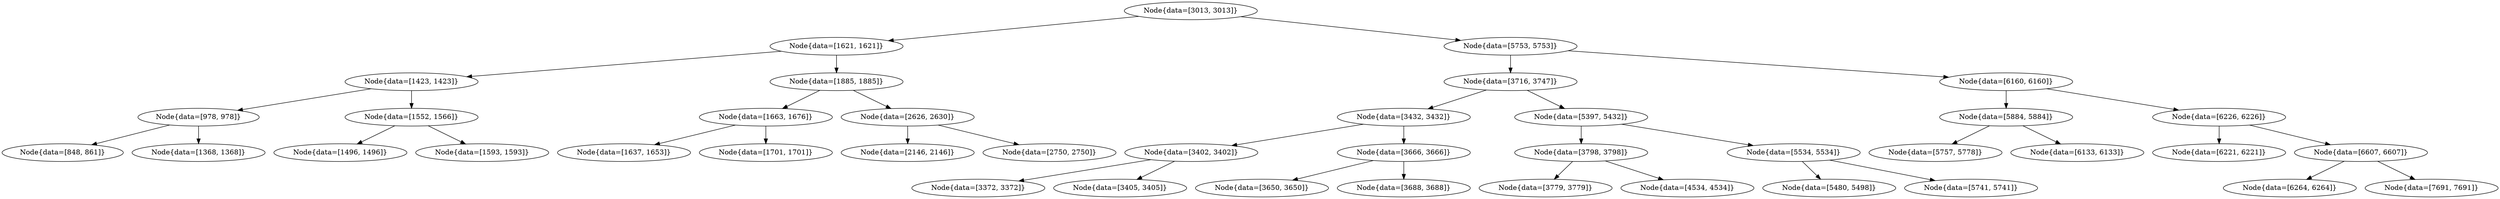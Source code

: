 digraph G{
747870628 [label="Node{data=[3013, 3013]}"]
747870628 -> 421191743
421191743 [label="Node{data=[1621, 1621]}"]
421191743 -> 9844218
9844218 [label="Node{data=[1423, 1423]}"]
9844218 -> 1403716230
1403716230 [label="Node{data=[978, 978]}"]
1403716230 -> 1673916398
1673916398 [label="Node{data=[848, 861]}"]
1403716230 -> 756080817
756080817 [label="Node{data=[1368, 1368]}"]
9844218 -> 479734028
479734028 [label="Node{data=[1552, 1566]}"]
479734028 -> 388802347
388802347 [label="Node{data=[1496, 1496]}"]
479734028 -> 1541046463
1541046463 [label="Node{data=[1593, 1593]}"]
421191743 -> 1910896157
1910896157 [label="Node{data=[1885, 1885]}"]
1910896157 -> 753426788
753426788 [label="Node{data=[1663, 1676]}"]
753426788 -> 1586470445
1586470445 [label="Node{data=[1637, 1653]}"]
753426788 -> 1373577787
1373577787 [label="Node{data=[1701, 1701]}"]
1910896157 -> 265577219
265577219 [label="Node{data=[2626, 2630]}"]
265577219 -> 1624817884
1624817884 [label="Node{data=[2146, 2146]}"]
265577219 -> 1107579932
1107579932 [label="Node{data=[2750, 2750]}"]
747870628 -> 1784834205
1784834205 [label="Node{data=[5753, 5753]}"]
1784834205 -> 1174586025
1174586025 [label="Node{data=[3716, 3747]}"]
1174586025 -> 1627010197
1627010197 [label="Node{data=[3432, 3432]}"]
1627010197 -> 4073506
4073506 [label="Node{data=[3402, 3402]}"]
4073506 -> 2044825144
2044825144 [label="Node{data=[3372, 3372]}"]
4073506 -> 698747943
698747943 [label="Node{data=[3405, 3405]}"]
1627010197 -> 407493402
407493402 [label="Node{data=[3666, 3666]}"]
407493402 -> 1774690057
1774690057 [label="Node{data=[3650, 3650]}"]
407493402 -> 480402503
480402503 [label="Node{data=[3688, 3688]}"]
1174586025 -> 100445376
100445376 [label="Node{data=[5397, 5432]}"]
100445376 -> 1396385390
1396385390 [label="Node{data=[3798, 3798]}"]
1396385390 -> 114414807
114414807 [label="Node{data=[3779, 3779]}"]
1396385390 -> 144699438
144699438 [label="Node{data=[4534, 4534]}"]
100445376 -> 1751500625
1751500625 [label="Node{data=[5534, 5534]}"]
1751500625 -> 1650955365
1650955365 [label="Node{data=[5480, 5498]}"]
1751500625 -> 1788380050
1788380050 [label="Node{data=[5741, 5741]}"]
1784834205 -> 493944943
493944943 [label="Node{data=[6160, 6160]}"]
493944943 -> 1533547487
1533547487 [label="Node{data=[5884, 5884]}"]
1533547487 -> 99770475
99770475 [label="Node{data=[5757, 5778]}"]
1533547487 -> 727250772
727250772 [label="Node{data=[6133, 6133]}"]
493944943 -> 1052768296
1052768296 [label="Node{data=[6226, 6226]}"]
1052768296 -> 626193099
626193099 [label="Node{data=[6221, 6221]}"]
1052768296 -> 859123506
859123506 [label="Node{data=[6607, 6607]}"]
859123506 -> 1597742167
1597742167 [label="Node{data=[6264, 6264]}"]
859123506 -> 503595296
503595296 [label="Node{data=[7691, 7691]}"]
}